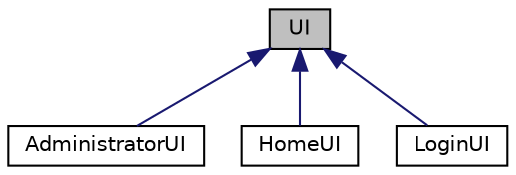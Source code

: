 digraph "UI"
{
  edge [fontname="Helvetica",fontsize="10",labelfontname="Helvetica",labelfontsize="10"];
  node [fontname="Helvetica",fontsize="10",shape=record];
  Node0 [label="UI",height=0.2,width=0.4,color="black", fillcolor="grey75", style="filled", fontcolor="black"];
  Node0 -> Node1 [dir="back",color="midnightblue",fontsize="10",style="solid",fontname="Helvetica"];
  Node1 [label="AdministratorUI",height=0.2,width=0.4,color="black", fillcolor="white", style="filled",URL="$classAdministratorUI.html"];
  Node0 -> Node2 [dir="back",color="midnightblue",fontsize="10",style="solid",fontname="Helvetica"];
  Node2 [label="HomeUI",height=0.2,width=0.4,color="black", fillcolor="white", style="filled",URL="$classHomeUI.html"];
  Node0 -> Node3 [dir="back",color="midnightblue",fontsize="10",style="solid",fontname="Helvetica"];
  Node3 [label="LoginUI",height=0.2,width=0.4,color="black", fillcolor="white", style="filled",URL="$classLoginUI.html"];
}
